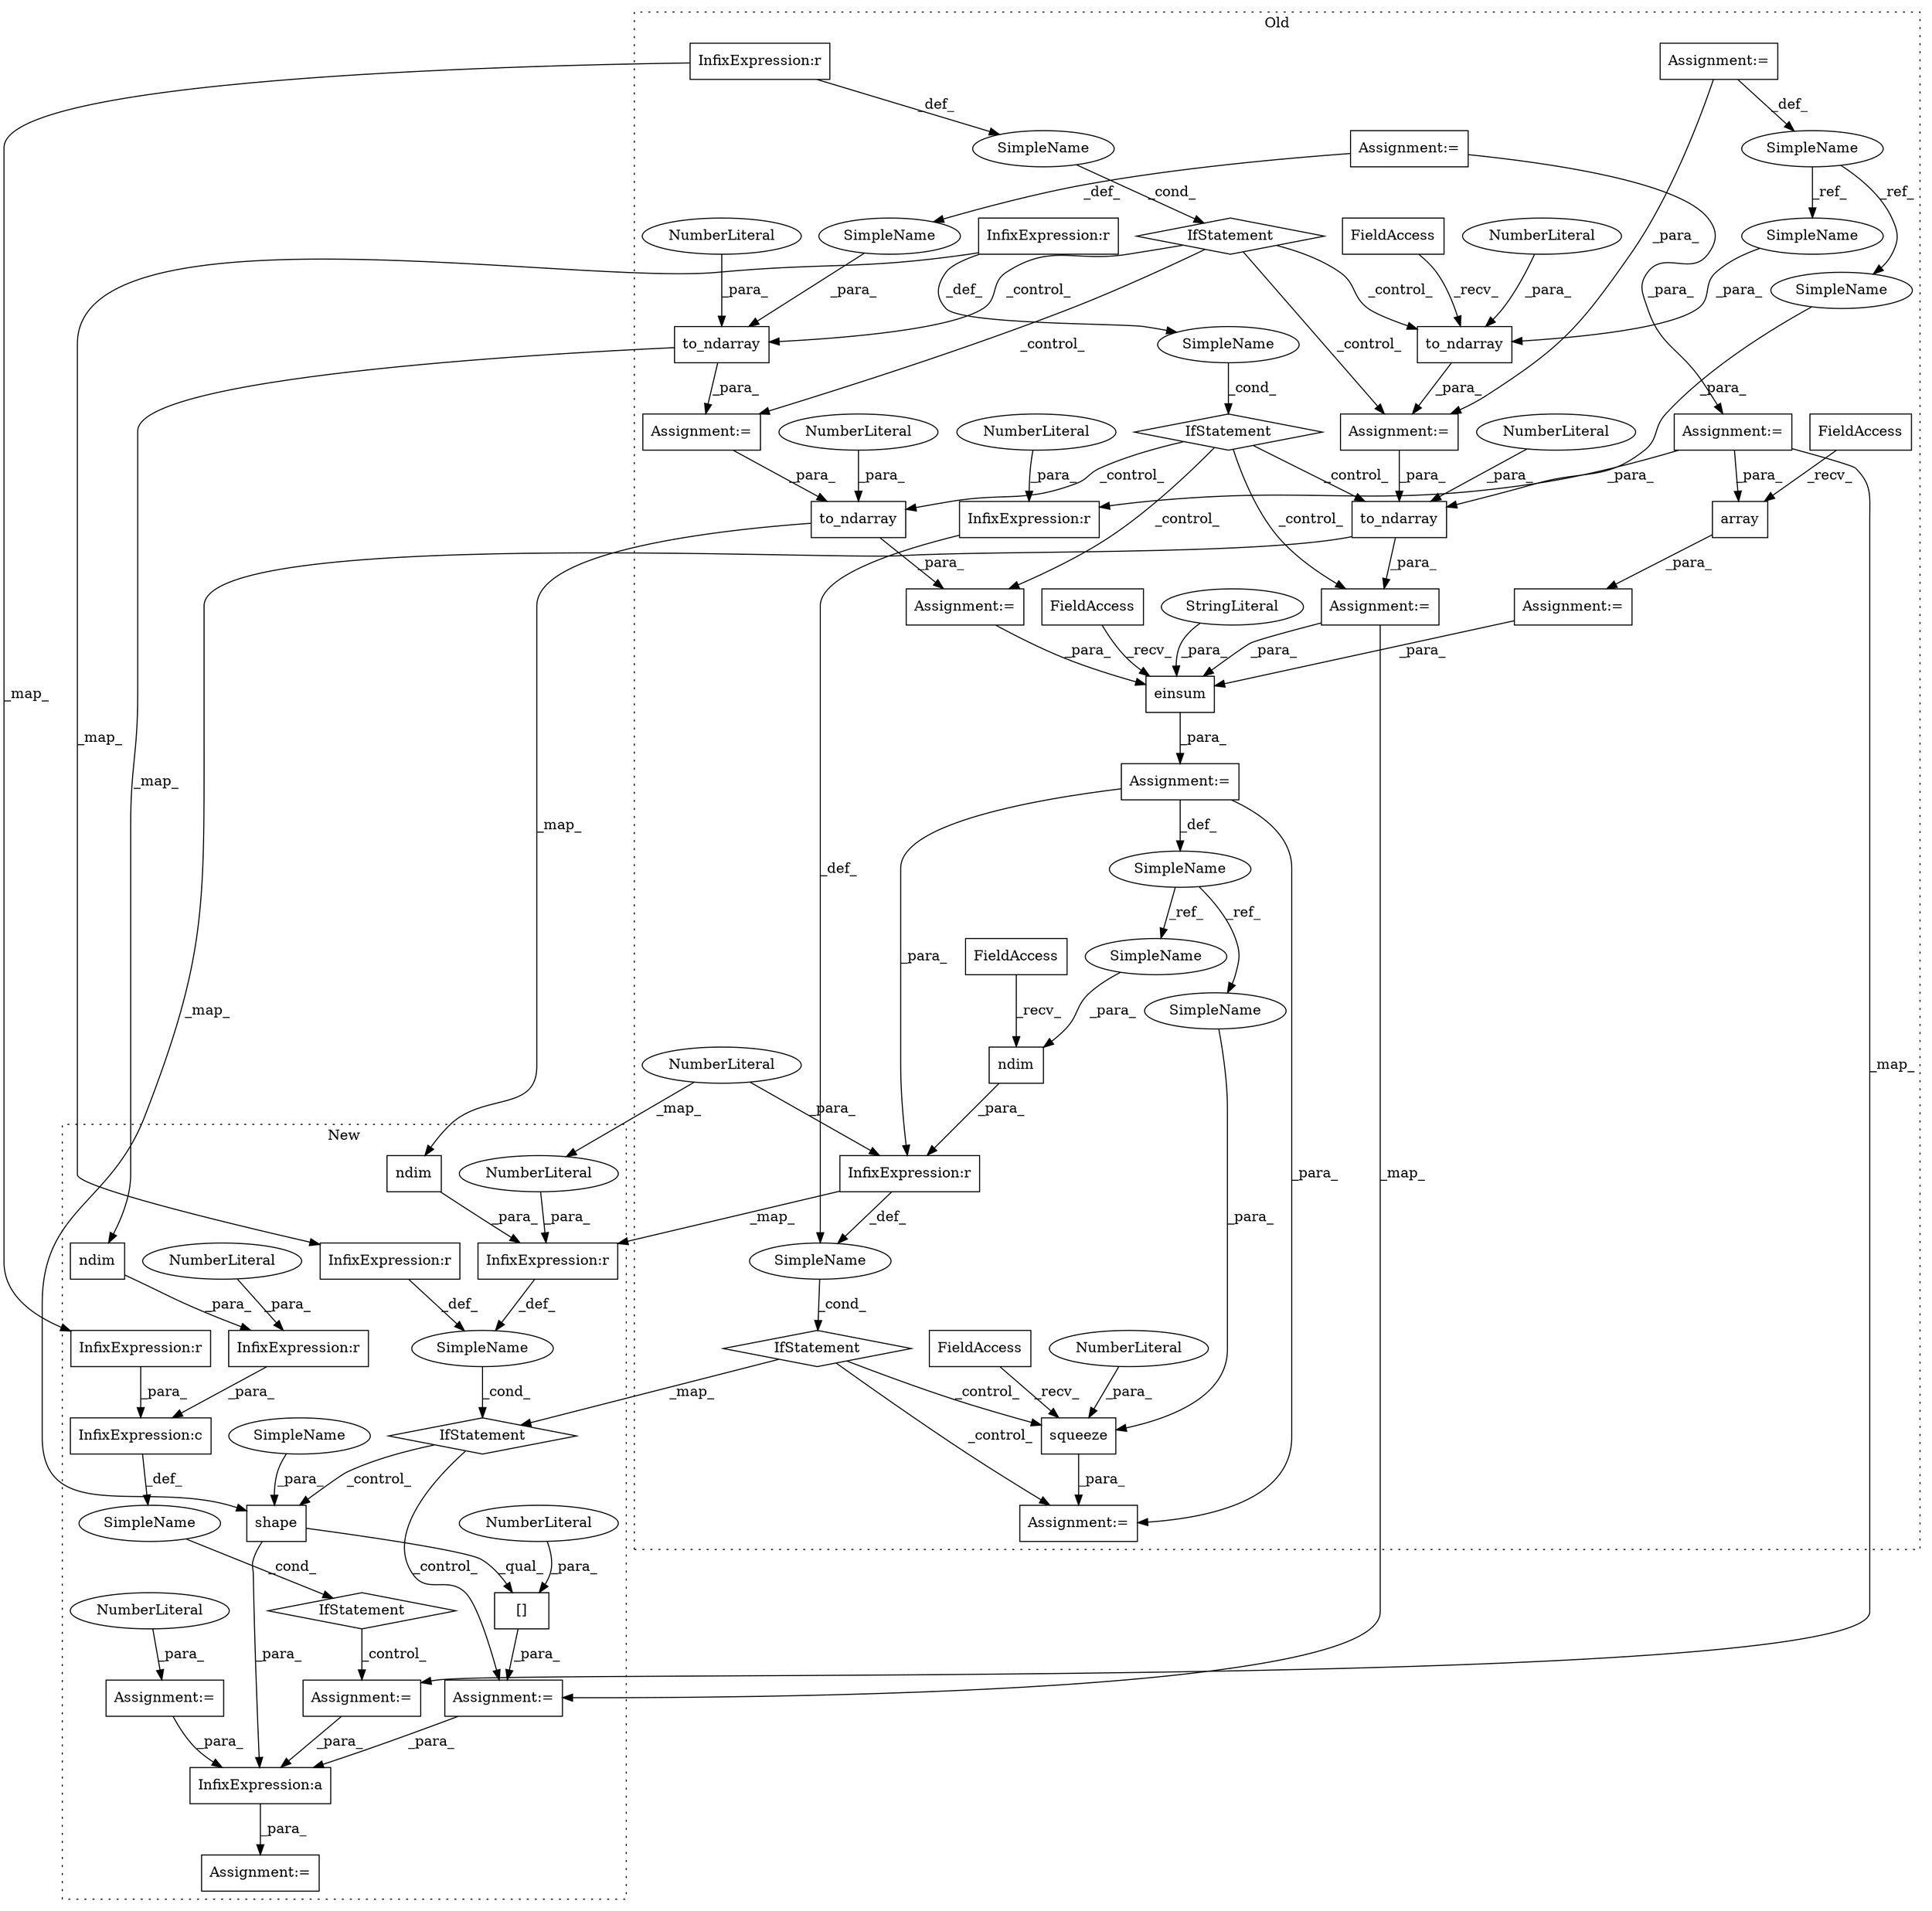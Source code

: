 digraph G {
subgraph cluster0 {
1 [label="squeeze" a="32" s="1370,1383" l="8,1" shape="box"];
3 [label="Assignment:=" a="7" s="1351" l="1" shape="box"];
5 [label="SimpleName" a="42" s="" l="" shape="ellipse"];
6 [label="Assignment:=" a="7" s="1160" l="1" shape="box"];
7 [label="Assignment:=" a="7" s="838" l="1" shape="box"];
8 [label="Assignment:=" a="7" s="992" l="1" shape="box"];
9 [label="SimpleName" a="42" s="1260" l="3" shape="ellipse"];
10 [label="ndim" a="32" s="1324,1332" l="5,1" shape="box"];
11 [label="NumberLiteral" a="34" s="1382" l="1" shape="ellipse"];
12 [label="SimpleName" a="42" s="" l="" shape="ellipse"];
13 [label="Assignment:=" a="7" s="1049" l="1" shape="box"];
17 [label="IfStatement" a="25" s="1282,1338" l="4,2" shape="diamond"];
19 [label="Assignment:=" a="7" s="548" l="1" shape="box"];
22 [label="to_ndarray" a="32" s="1068,1091" l="11,1" shape="box"];
24 [label="NumberLiteral" a="34" s="1090" l="1" shape="ellipse"];
26 [label="to_ndarray" a="32" s="857,876" l="11,1" shape="box"];
27 [label="InfixExpression:r" a="27" s="1295" l="4" shape="box"];
28 [label="NumberLiteral" a="34" s="875" l="1" shape="ellipse"];
29 [label="NumberLiteral" a="34" s="1299" l="1" shape="ellipse"];
30 [label="SimpleName" a="42" s="" l="" shape="ellipse"];
31 [label="to_ndarray" a="32" s="1011,1030" l="11,1" shape="box"];
35 [label="NumberLiteral" a="34" s="1029" l="1" shape="ellipse"];
37 [label="InfixExpression:r" a="27" s="810" l="4" shape="box"];
39 [label="InfixExpression:r" a="27" s="964" l="4" shape="box"];
41 [label="InfixExpression:r" a="27" s="1333" l="3" shape="box"];
42 [label="einsum" a="32" s="1179,1217" l="7,1" shape="box"];
43 [label="array" a="32" s="728,741" l="6,1" shape="box"];
44 [label="FieldAccess" a="22" s="1161" l="9" shape="box"];
47 [label="FieldAccess" a="22" s="1352" l="9" shape="box"];
48 [label="FieldAccess" a="22" s="1306" l="9" shape="box"];
49 [label="FieldAccess" a="22" s="710" l="9" shape="box"];
50 [label="NumberLiteral" a="34" s="1336" l="1" shape="ellipse"];
52 [label="SimpleName" a="42" s="405" l="10" shape="ellipse"];
53 [label="to_ndarray" a="32" s="914,937" l="11,1" shape="box"];
54 [label="NumberLiteral" a="34" s="936" l="1" shape="ellipse"];
55 [label="FieldAccess" a="22" s="896" l="9" shape="box"];
56 [label="IfStatement" a="25" s="950,976" l="4,2" shape="diamond"];
57 [label="SimpleName" a="42" s="528" l="6" shape="ellipse"];
58 [label="IfStatement" a="25" s="796,822" l="4,2" shape="diamond"];
60 [label="Assignment:=" a="7" s="895" l="1" shape="box"];
61 [label="Assignment:=" a="7" s="528" l="6" shape="box"];
62 [label="Assignment:=" a="7" s="405" l="10" shape="box"];
63 [label="StringLiteral" a="45" s="1186" l="14" shape="ellipse"];
66 [label="Assignment:=" a="7" s="709" l="1" shape="box"];
68 [label="SimpleName" a="42" s="1329" l="3" shape="ellipse"];
69 [label="SimpleName" a="42" s="1378" l="3" shape="ellipse"];
70 [label="SimpleName" a="42" s="925" l="10" shape="ellipse"];
71 [label="SimpleName" a="42" s="1079" l="10" shape="ellipse"];
label = "Old";
style="dotted";
}
subgraph cluster1 {
2 [label="[]" a="2" s="742,775" l="32,1" shape="box"];
4 [label="NumberLiteral" a="34" s="774" l="1" shape="ellipse"];
14 [label="Assignment:=" a="7" s="741" l="1" shape="box"];
15 [label="InfixExpression:a" a="27" s="1014" l="3" shape="box"];
16 [label="IfStatement" a="25" s="654,723" l="4,2" shape="diamond"];
18 [label="SimpleName" a="42" s="" l="" shape="ellipse"];
20 [label="Assignment:=" a="7" s="607" l="1" shape="box"];
21 [label="InfixExpression:c" a="27" s="548" l="4" shape="box"];
23 [label="shape" a="32" s="760,772" l="6,1" shape="box"];
25 [label="ndim" a="32" s="571,582" l="5,1" shape="box"];
32 [label="ndim" a="32" s="705,716" l="5,1" shape="box"];
33 [label="InfixExpression:r" a="27" s="583" l="4" shape="box"];
34 [label="NumberLiteral" a="34" s="587" l="1" shape="ellipse"];
36 [label="InfixExpression:r" a="27" s="535" l="4" shape="box"];
38 [label="InfixExpression:r" a="27" s="669" l="4" shape="box"];
40 [label="InfixExpression:r" a="27" s="717" l="4" shape="box"];
45 [label="SimpleName" a="42" s="" l="" shape="ellipse"];
46 [label="IfStatement" a="25" s="520,589" l="4,2" shape="diamond"];
51 [label="NumberLiteral" a="34" s="721" l="1" shape="ellipse"];
59 [label="Assignment:=" a="7" s="1005" l="1" shape="box"];
64 [label="Assignment:=" a="7" s="512" l="1" shape="box"];
65 [label="NumberLiteral" a="34" s="513" l="1" shape="ellipse"];
67 [label="SimpleName" a="42" s="766" l="6" shape="ellipse"];
label = "New";
style="dotted";
}
1 -> 3 [label="_para_"];
2 -> 14 [label="_para_"];
4 -> 2 [label="_para_"];
5 -> 17 [label="_cond_"];
6 -> 3 [label="_para_"];
6 -> 9 [label="_def_"];
6 -> 41 [label="_para_"];
7 -> 31 [label="_para_"];
8 -> 42 [label="_para_"];
9 -> 68 [label="_ref_"];
9 -> 69 [label="_ref_"];
10 -> 41 [label="_para_"];
11 -> 1 [label="_para_"];
12 -> 56 [label="_cond_"];
13 -> 42 [label="_para_"];
13 -> 14 [label="_map_"];
14 -> 15 [label="_para_"];
15 -> 59 [label="_para_"];
16 -> 14 [label="_control_"];
16 -> 23 [label="_control_"];
17 -> 16 [label="_map_"];
17 -> 1 [label="_control_"];
17 -> 3 [label="_control_"];
18 -> 16 [label="_cond_"];
19 -> 27 [label="_para_"];
19 -> 43 [label="_para_"];
19 -> 20 [label="_map_"];
20 -> 15 [label="_para_"];
21 -> 45 [label="_def_"];
22 -> 23 [label="_map_"];
22 -> 13 [label="_para_"];
23 -> 2 [label="_qual_"];
23 -> 15 [label="_para_"];
24 -> 22 [label="_para_"];
25 -> 33 [label="_para_"];
26 -> 7 [label="_para_"];
26 -> 25 [label="_map_"];
27 -> 5 [label="_def_"];
28 -> 26 [label="_para_"];
29 -> 27 [label="_para_"];
30 -> 58 [label="_cond_"];
31 -> 32 [label="_map_"];
31 -> 8 [label="_para_"];
32 -> 40 [label="_para_"];
33 -> 21 [label="_para_"];
34 -> 33 [label="_para_"];
35 -> 31 [label="_para_"];
36 -> 21 [label="_para_"];
37 -> 30 [label="_def_"];
37 -> 36 [label="_map_"];
38 -> 18 [label="_def_"];
39 -> 12 [label="_def_"];
39 -> 38 [label="_map_"];
40 -> 18 [label="_def_"];
41 -> 5 [label="_def_"];
41 -> 40 [label="_map_"];
42 -> 6 [label="_para_"];
43 -> 66 [label="_para_"];
44 -> 42 [label="_recv_"];
45 -> 46 [label="_cond_"];
46 -> 20 [label="_control_"];
47 -> 1 [label="_recv_"];
48 -> 10 [label="_recv_"];
49 -> 43 [label="_recv_"];
50 -> 41 [label="_para_"];
50 -> 51 [label="_map_"];
51 -> 40 [label="_para_"];
52 -> 70 [label="_ref_"];
52 -> 71 [label="_ref_"];
53 -> 60 [label="_para_"];
54 -> 53 [label="_para_"];
55 -> 53 [label="_recv_"];
56 -> 31 [label="_control_"];
56 -> 8 [label="_control_"];
56 -> 13 [label="_control_"];
56 -> 22 [label="_control_"];
57 -> 26 [label="_para_"];
58 -> 7 [label="_control_"];
58 -> 26 [label="_control_"];
58 -> 53 [label="_control_"];
58 -> 60 [label="_control_"];
60 -> 22 [label="_para_"];
61 -> 57 [label="_def_"];
61 -> 19 [label="_para_"];
62 -> 60 [label="_para_"];
62 -> 52 [label="_def_"];
63 -> 42 [label="_para_"];
64 -> 15 [label="_para_"];
65 -> 64 [label="_para_"];
66 -> 42 [label="_para_"];
67 -> 23 [label="_para_"];
68 -> 10 [label="_para_"];
69 -> 1 [label="_para_"];
70 -> 53 [label="_para_"];
71 -> 22 [label="_para_"];
}